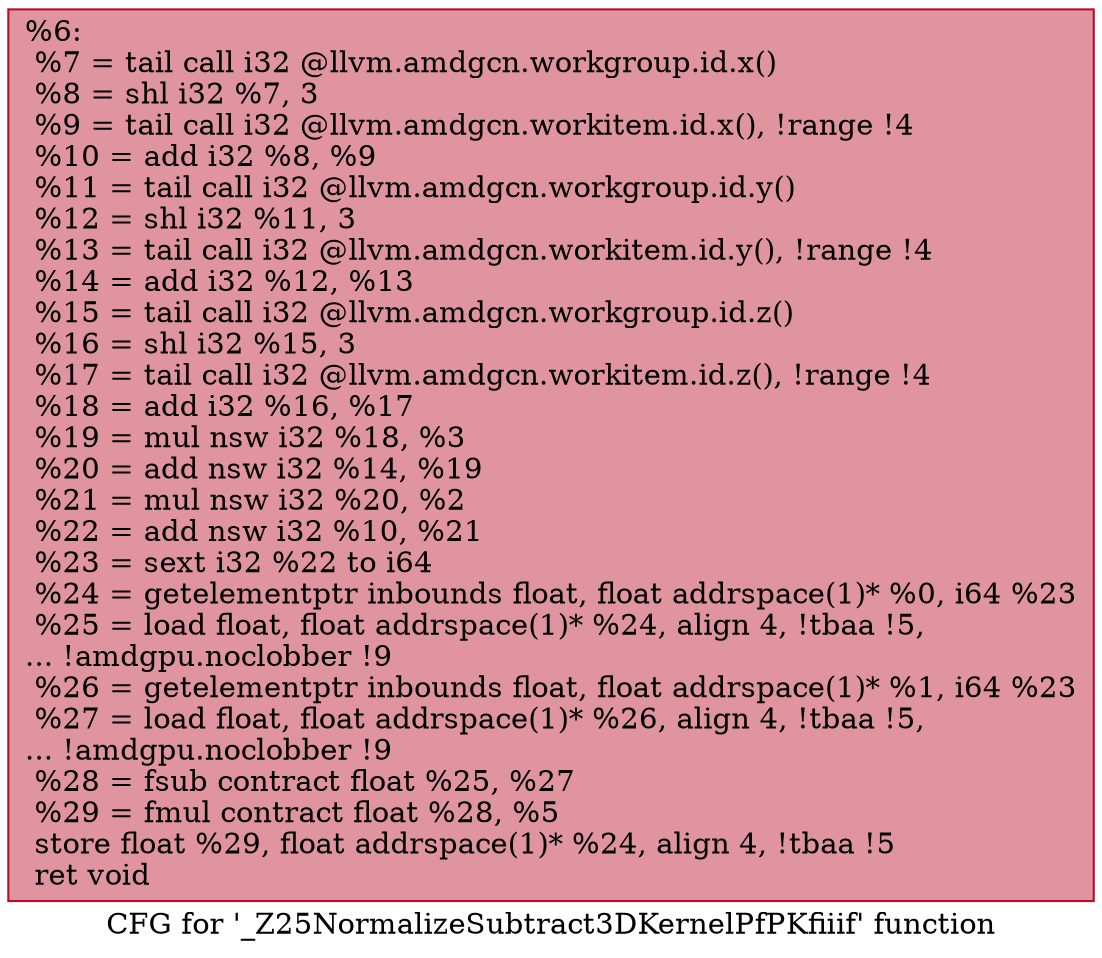 digraph "CFG for '_Z25NormalizeSubtract3DKernelPfPKfiiif' function" {
	label="CFG for '_Z25NormalizeSubtract3DKernelPfPKfiiif' function";

	Node0x588d270 [shape=record,color="#b70d28ff", style=filled, fillcolor="#b70d2870",label="{%6:\l  %7 = tail call i32 @llvm.amdgcn.workgroup.id.x()\l  %8 = shl i32 %7, 3\l  %9 = tail call i32 @llvm.amdgcn.workitem.id.x(), !range !4\l  %10 = add i32 %8, %9\l  %11 = tail call i32 @llvm.amdgcn.workgroup.id.y()\l  %12 = shl i32 %11, 3\l  %13 = tail call i32 @llvm.amdgcn.workitem.id.y(), !range !4\l  %14 = add i32 %12, %13\l  %15 = tail call i32 @llvm.amdgcn.workgroup.id.z()\l  %16 = shl i32 %15, 3\l  %17 = tail call i32 @llvm.amdgcn.workitem.id.z(), !range !4\l  %18 = add i32 %16, %17\l  %19 = mul nsw i32 %18, %3\l  %20 = add nsw i32 %14, %19\l  %21 = mul nsw i32 %20, %2\l  %22 = add nsw i32 %10, %21\l  %23 = sext i32 %22 to i64\l  %24 = getelementptr inbounds float, float addrspace(1)* %0, i64 %23\l  %25 = load float, float addrspace(1)* %24, align 4, !tbaa !5,\l... !amdgpu.noclobber !9\l  %26 = getelementptr inbounds float, float addrspace(1)* %1, i64 %23\l  %27 = load float, float addrspace(1)* %26, align 4, !tbaa !5,\l... !amdgpu.noclobber !9\l  %28 = fsub contract float %25, %27\l  %29 = fmul contract float %28, %5\l  store float %29, float addrspace(1)* %24, align 4, !tbaa !5\l  ret void\l}"];
}
